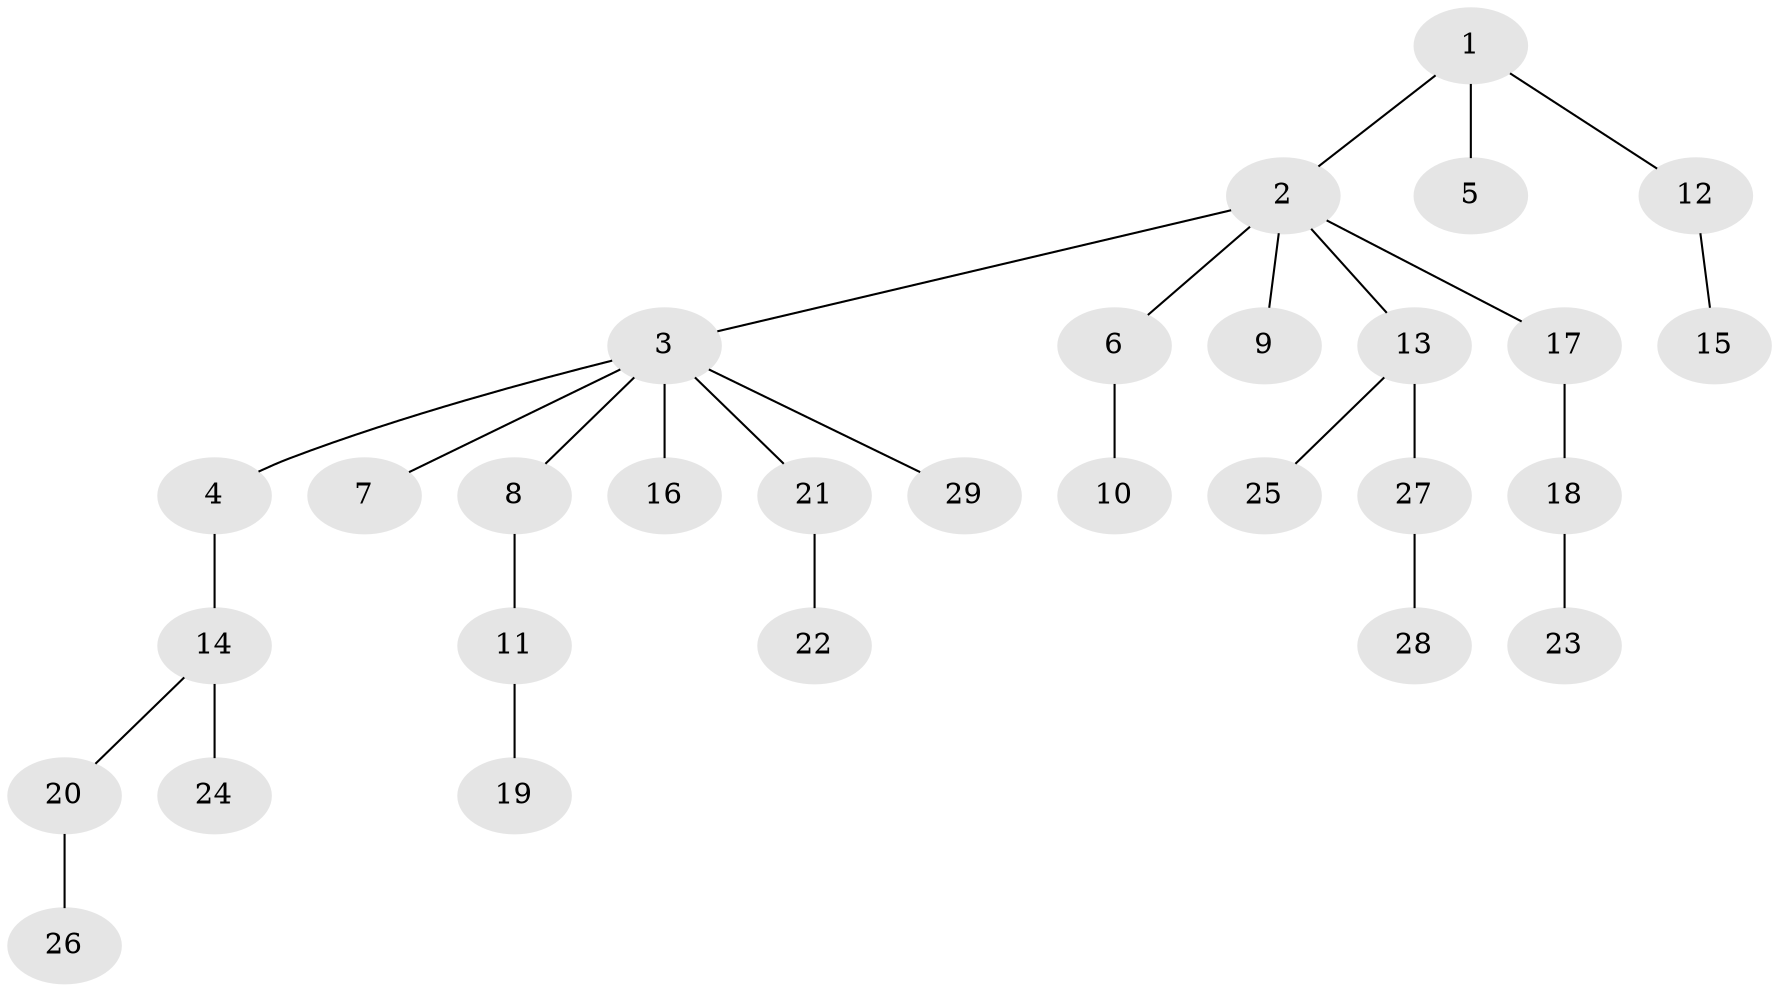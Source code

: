 // original degree distribution, {3: 0.16981132075471697, 7: 0.03773584905660377, 2: 0.20754716981132076, 4: 0.03773584905660377, 5: 0.018867924528301886, 1: 0.5283018867924528}
// Generated by graph-tools (version 1.1) at 2025/37/03/09/25 02:37:05]
// undirected, 29 vertices, 28 edges
graph export_dot {
graph [start="1"]
  node [color=gray90,style=filled];
  1;
  2;
  3;
  4;
  5;
  6;
  7;
  8;
  9;
  10;
  11;
  12;
  13;
  14;
  15;
  16;
  17;
  18;
  19;
  20;
  21;
  22;
  23;
  24;
  25;
  26;
  27;
  28;
  29;
  1 -- 2 [weight=1.0];
  1 -- 5 [weight=1.0];
  1 -- 12 [weight=1.0];
  2 -- 3 [weight=1.0];
  2 -- 6 [weight=1.0];
  2 -- 9 [weight=1.0];
  2 -- 13 [weight=1.0];
  2 -- 17 [weight=1.0];
  3 -- 4 [weight=1.0];
  3 -- 7 [weight=1.0];
  3 -- 8 [weight=1.0];
  3 -- 16 [weight=1.0];
  3 -- 21 [weight=1.0];
  3 -- 29 [weight=1.0];
  4 -- 14 [weight=1.0];
  6 -- 10 [weight=1.0];
  8 -- 11 [weight=1.0];
  11 -- 19 [weight=2.0];
  12 -- 15 [weight=1.0];
  13 -- 25 [weight=1.0];
  13 -- 27 [weight=1.0];
  14 -- 20 [weight=1.0];
  14 -- 24 [weight=2.0];
  17 -- 18 [weight=2.0];
  18 -- 23 [weight=1.0];
  20 -- 26 [weight=1.0];
  21 -- 22 [weight=1.0];
  27 -- 28 [weight=1.0];
}
